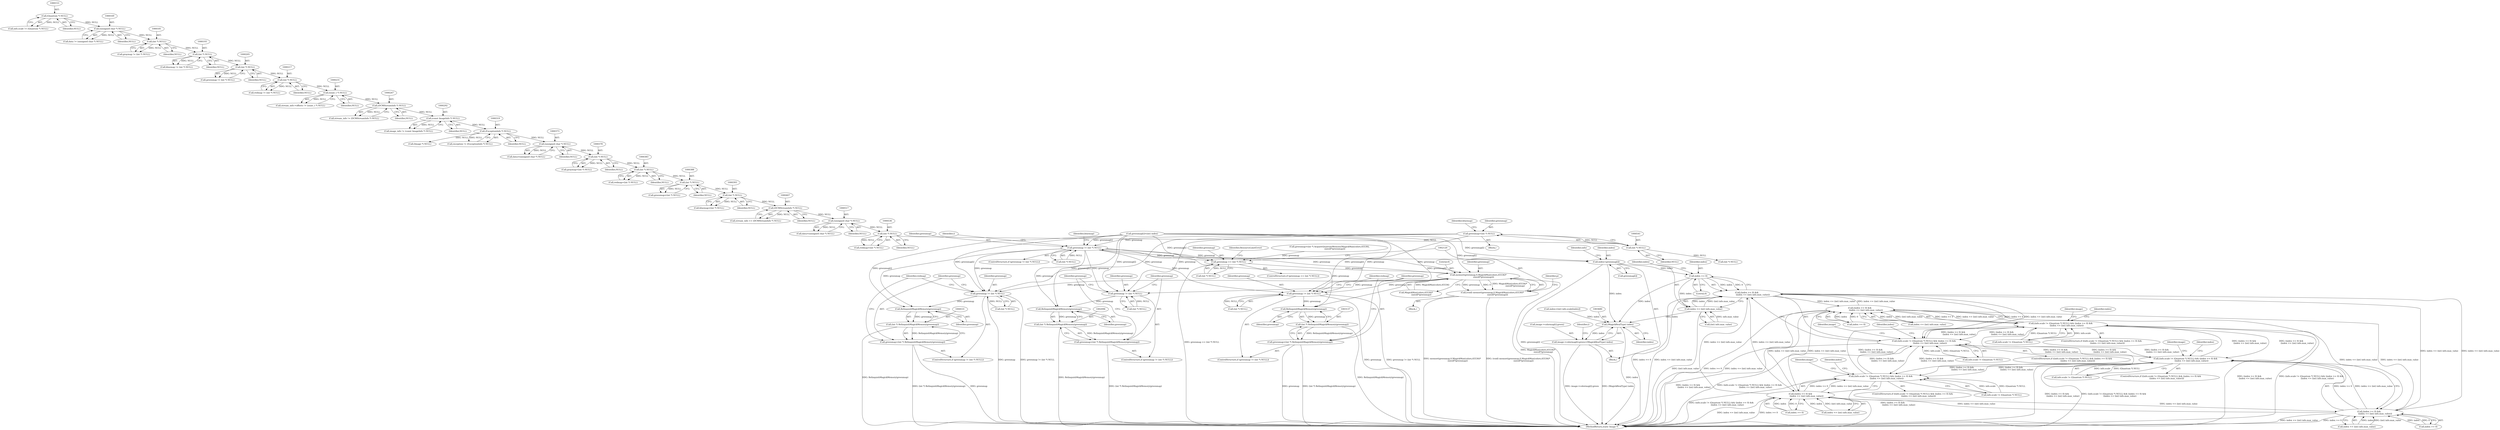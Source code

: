 digraph "0_ImageMagick_16916c8979c32765c542e216b31cee2671b7afe7@pointer" {
"1000538" [label="(Call,greenmap=(int *) NULL)"];
"1000540" [label="(Call,(int *) NULL)"];
"1000535" [label="(Call,(int *) NULL)"];
"1000516" [label="(Call,(unsigned char *) NULL)"];
"1000406" [label="(Call,(DCMStreamInfo *) NULL)"];
"1000392" [label="(Call,(int *) NULL)"];
"1000387" [label="(Call,(int *) NULL)"];
"1000382" [label="(Call,(int *) NULL)"];
"1000377" [label="(Call,(int *) NULL)"];
"1000372" [label="(Call,(unsigned char *) NULL)"];
"1000318" [label="(Call,(ExceptionInfo *) NULL)"];
"1000291" [label="(Call,(const ImageInfo *) NULL)"];
"1000246" [label="(Call,(DCMStreamInfo *) NULL)"];
"1000230" [label="(Call,(ssize_t *) NULL)"];
"1000216" [label="(Call,(int *) NULL)"];
"1000204" [label="(Call,(int *) NULL)"];
"1000192" [label="(Call,(int *) NULL)"];
"1000180" [label="(Call,(int *) NULL)"];
"1000168" [label="(Call,(unsigned char *) NULL)"];
"1000152" [label="(Call,(Quantum *) NULL)"];
"1002088" [label="(Call,greenmap != (int *) NULL)"];
"1002097" [label="(Call,RelinquishMagickMemory(greenmap))"];
"1002095" [label="(Call,(int *) RelinquishMagickMemory(greenmap))"];
"1002093" [label="(Call,greenmap=(int *) RelinquishMagickMemory(greenmap))"];
"1003129" [label="(Call,greenmap != (int *) NULL)"];
"1003138" [label="(Call,RelinquishMagickMemory(greenmap))"];
"1003136" [label="(Call,(int *) RelinquishMagickMemory(greenmap))"];
"1003134" [label="(Call,greenmap=(int *) RelinquishMagickMemory(greenmap))"];
"1003620" [label="(Call,greenmap != (int *) NULL)"];
"1002111" [label="(Call,greenmap == (int *) NULL)"];
"1002121" [label="(Call,memset(greenmap,0,MagickMax(colors,65536)*\n                sizeof(*greenmap)))"];
"1002119" [label="(Call,(void) memset(greenmap,0,MagickMax(colors,65536)*\n                sizeof(*greenmap)))"];
"1004523" [label="(Call,greenmap != (int *) NULL)"];
"1004532" [label="(Call,RelinquishMagickMemory(greenmap))"];
"1004530" [label="(Call,(int *) RelinquishMagickMemory(greenmap))"];
"1004528" [label="(Call,greenmap=(int *) RelinquishMagickMemory(greenmap))"];
"1003637" [label="(Call,index=greenmap[i])"];
"1003652" [label="(Call,index >= 0)"];
"1003651" [label="(Call,(index >= 0) &&\n                  (index <= (int) info.max_value))"];
"1003588" [label="(Call,(index >= 0) &&\n                  (index <= (int) info.max_value))"];
"1003580" [label="(Call,(info.scale != (Quantum *) NULL) && (index >= 0) &&\n                  (index <= (int) info.max_value))"];
"1003643" [label="(Call,(info.scale != (Quantum *) NULL) && (index >= 0) &&\n                  (index <= (int) info.max_value))"];
"1003706" [label="(Call,(info.scale != (Quantum *) NULL) && (index >= 0) &&\n                  (index <= (int) info.max_value))"];
"1003769" [label="(Call,(info.scale != (Quantum *) NULL) && (index >= 0) &&\n                  (index <= (int) info.max_value))"];
"1003714" [label="(Call,(index >= 0) &&\n                  (index <= (int) info.max_value))"];
"1003777" [label="(Call,(index >= 0) &&\n                  (index <= (int) info.max_value))"];
"1003655" [label="(Call,index <= (int) info.max_value)"];
"1003679" [label="(Call,(MagickRealType) index)"];
"1003671" [label="(Call,image->colormap[i].green=(MagickRealType) index)"];
"1000408" [label="(Identifier,NULL)"];
"1003639" [label="(Call,greenmap[i])"];
"1000180" [label="(Call,(int *) NULL)"];
"1000226" [label="(Call,stream_info->offsets != (ssize_t *) NULL)"];
"1000232" [label="(Identifier,NULL)"];
"1003637" [label="(Call,index=greenmap[i])"];
"1003768" [label="(ControlStructure,if ((info.scale != (Quantum *) NULL) && (index >= 0) &&\n                  (index <= (int) info.max_value)))"];
"1000540" [label="(Call,(int *) NULL)"];
"1003715" [label="(Call,index >= 0)"];
"1000544" [label="(Identifier,bluemap)"];
"1000392" [label="(Call,(int *) NULL)"];
"1003738" [label="(Identifier,image)"];
"1002094" [label="(Identifier,greenmap)"];
"1003621" [label="(Identifier,greenmap)"];
"1002090" [label="(Call,(int *) NULL)"];
"1002066" [label="(Block,)"];
"1003652" [label="(Call,index >= 0)"];
"1000318" [label="(Call,(ExceptionInfo *) NULL)"];
"1004530" [label="(Call,(int *) RelinquishMagickMemory(greenmap))"];
"1002179" [label="(Call,greenmap[i]=(int) index)"];
"1000168" [label="(Call,(unsigned char *) NULL)"];
"1002119" [label="(Call,(void) memset(greenmap,0,MagickMax(colors,65536)*\n                sizeof(*greenmap)))"];
"1003679" [label="(Call,(MagickRealType) index)"];
"1003675" [label="(Identifier,image)"];
"1004524" [label="(Identifier,greenmap)"];
"1002087" [label="(ControlStructure,if (greenmap != (int *) NULL))"];
"1003135" [label="(Identifier,greenmap)"];
"1000545" [label="(Call,(int *) NULL)"];
"1003139" [label="(Identifier,greenmap)"];
"1000379" [label="(Identifier,NULL)"];
"1002132" [label="(Identifier,p)"];
"1004528" [label="(Call,greenmap=(int *) RelinquishMagickMemory(greenmap))"];
"1000406" [label="(Call,(DCMStreamInfo *) NULL)"];
"1000384" [label="(Identifier,NULL)"];
"1003622" [label="(Call,(int *) NULL)"];
"1003726" [label="(Identifier,index)"];
"1000385" [label="(Call,greenmap=(int *) NULL)"];
"1000216" [label="(Call,(int *) NULL)"];
"1003619" [label="(ControlStructure,if (greenmap != (int *) NULL))"];
"1003707" [label="(Call,info.scale != (Quantum *) NULL)"];
"1000537" [label="(Identifier,NULL)"];
"1003581" [label="(Call,info.scale != (Quantum *) NULL)"];
"1000542" [label="(Identifier,NULL)"];
"1000514" [label="(Call,data=(unsigned char *) NULL)"];
"1004532" [label="(Call,RelinquishMagickMemory(greenmap))"];
"1003600" [label="(Identifier,index)"];
"1003714" [label="(Call,(index >= 0) &&\n                  (index <= (int) info.max_value))"];
"1002099" [label="(Call,greenmap=(int *) AcquireQuantumMemory(MagickMax(colors,65536),\n                sizeof(*greenmap)))"];
"1000377" [label="(Call,(int *) NULL)"];
"1003672" [label="(Call,image->colormap[i].green)"];
"1002088" [label="(Call,greenmap != (int *) NULL)"];
"1002123" [label="(Literal,0)"];
"1003627" [label="(Identifier,i)"];
"1000404" [label="(Call,stream_info == (DCMStreamInfo *) NULL)"];
"1003671" [label="(Call,image->colormap[i].green=(MagickRealType) index)"];
"1000170" [label="(Identifier,NULL)"];
"1000154" [label="(Identifier,NULL)"];
"1000246" [label="(Call,(DCMStreamInfo *) NULL)"];
"1000387" [label="(Call,(int *) NULL)"];
"1000291" [label="(Call,(const ImageInfo *) NULL)"];
"1002121" [label="(Call,memset(greenmap,0,MagickMax(colors,65536)*\n                sizeof(*greenmap)))"];
"1003130" [label="(Identifier,greenmap)"];
"1000389" [label="(Identifier,NULL)"];
"1000375" [label="(Call,graymap=(int *) NULL)"];
"1003620" [label="(Call,greenmap != (int *) NULL)"];
"1003589" [label="(Call,index >= 0)"];
"1000192" [label="(Call,(int *) NULL)"];
"1003663" [label="(Identifier,index)"];
"1000244" [label="(Call,stream_info != (DCMStreamInfo *) NULL)"];
"1003801" [label="(Identifier,image)"];
"1003646" [label="(Identifier,info)"];
"1003579" [label="(ControlStructure,if ((info.scale != (Quantum *) NULL) && (index >= 0) &&\n                  (index <= (int) info.max_value)))"];
"1000190" [label="(Call,bluemap != (int *) NULL)"];
"1000202" [label="(Call,greenmap != (int *) NULL)"];
"1004522" [label="(ControlStructure,if (greenmap != (int *) NULL))"];
"1000218" [label="(Identifier,NULL)"];
"1000320" [label="(Identifier,NULL)"];
"1003142" [label="(Identifier,redmap)"];
"1000182" [label="(Identifier,NULL)"];
"1003592" [label="(Call,index <= (int) info.max_value)"];
"1003128" [label="(ControlStructure,if (greenmap != (int *) NULL))"];
"1002122" [label="(Identifier,greenmap)"];
"1003138" [label="(Call,RelinquishMagickMemory(greenmap))"];
"1003134" [label="(Call,greenmap=(int *) RelinquishMagickMemory(greenmap))"];
"1000394" [label="(Identifier,NULL)"];
"1000206" [label="(Identifier,NULL)"];
"1000372" [label="(Call,(unsigned char *) NULL)"];
"1000518" [label="(Identifier,NULL)"];
"1000382" [label="(Call,(int *) NULL)"];
"1003681" [label="(Identifier,index)"];
"1000380" [label="(Call,redmap=(int *) NULL)"];
"1002097" [label="(Call,RelinquishMagickMemory(greenmap))"];
"1003657" [label="(Call,(int) info.max_value)"];
"1000533" [label="(Call,redmap=(int *) NULL)"];
"1003789" [label="(Identifier,index)"];
"1003638" [label="(Identifier,index)"];
"1003642" [label="(ControlStructure,if ((info.scale != (Quantum *) NULL) && (index >= 0) &&\n                  (index <= (int) info.max_value)))"];
"1000214" [label="(Call,redmap != (int *) NULL)"];
"1003781" [label="(Call,index <= (int) info.max_value)"];
"1002095" [label="(Call,(int *) RelinquishMagickMemory(greenmap))"];
"1003654" [label="(Literal,0)"];
"1003651" [label="(Call,(index >= 0) &&\n                  (index <= (int) info.max_value))"];
"1000178" [label="(Call,graymap != (int *) NULL)"];
"1000166" [label="(Call,data != (unsigned char *) NULL)"];
"1000148" [label="(Call,info.scale != (Quantum *) NULL)"];
"1002093" [label="(Call,greenmap=(int *) RelinquishMagickMemory(greenmap))"];
"1000538" [label="(Call,greenmap=(int *) NULL)"];
"1003131" [label="(Call,(int *) NULL)"];
"1003706" [label="(Call,(info.scale != (Quantum *) NULL) && (index >= 0) &&\n                  (index <= (int) info.max_value))"];
"1000516" [label="(Call,(unsigned char *) NULL)"];
"1003705" [label="(ControlStructure,if ((info.scale != (Quantum *) NULL) && (index >= 0) &&\n                  (index <= (int) info.max_value)))"];
"1003777" [label="(Call,(index >= 0) &&\n                  (index <= (int) info.max_value))"];
"1003636" [label="(Block,)"];
"1002100" [label="(Identifier,greenmap)"];
"1002110" [label="(ControlStructure,if (greenmap == (int *) NULL))"];
"1003643" [label="(Call,(info.scale != (Quantum *) NULL) && (index >= 0) &&\n                  (index <= (int) info.max_value))"];
"1003580" [label="(Call,(info.scale != (Quantum *) NULL) && (index >= 0) &&\n                  (index <= (int) info.max_value))"];
"1000370" [label="(Call,data=(unsigned char *) NULL)"];
"1002098" [label="(Identifier,greenmap)"];
"1000374" [label="(Identifier,NULL)"];
"1002112" [label="(Identifier,greenmap)"];
"1000230" [label="(Call,(ssize_t *) NULL)"];
"1000204" [label="(Call,(int *) NULL)"];
"1003655" [label="(Call,index <= (int) info.max_value)"];
"1003769" [label="(Call,(info.scale != (Quantum *) NULL) && (index >= 0) &&\n                  (index <= (int) info.max_value))"];
"1000539" [label="(Identifier,greenmap)"];
"1003778" [label="(Call,index >= 0)"];
"1003656" [label="(Identifier,index)"];
"1004523" [label="(Call,greenmap != (int *) NULL)"];
"1000194" [label="(Identifier,NULL)"];
"1000145" [label="(Block,)"];
"1003662" [label="(Call,index=(int) info.scale[index])"];
"1002111" [label="(Call,greenmap == (int *) NULL)"];
"1003684" [label="(Identifier,bluemap)"];
"1004533" [label="(Identifier,greenmap)"];
"1003635" [label="(Identifier,i)"];
"1003129" [label="(Call,greenmap != (int *) NULL)"];
"1002124" [label="(Call,MagickMax(colors,65536)*\n                sizeof(*greenmap))"];
"1004525" [label="(Call,(int *) NULL)"];
"1002117" [label="(Identifier,ResourceLimitError)"];
"1004529" [label="(Identifier,greenmap)"];
"1000535" [label="(Call,(int *) NULL)"];
"1003612" [label="(Identifier,image)"];
"1000289" [label="(Call,image_info != (const ImageInfo *) NULL)"];
"1004568" [label="(MethodReturn,static Image *)"];
"1000390" [label="(Call,bluemap=(int *) NULL)"];
"1000349" [label="(Call,(Image *) NULL)"];
"1003136" [label="(Call,(int *) RelinquishMagickMemory(greenmap))"];
"1000316" [label="(Call,exception != (ExceptionInfo *) NULL)"];
"1000248" [label="(Identifier,NULL)"];
"1000293" [label="(Identifier,NULL)"];
"1002089" [label="(Identifier,greenmap)"];
"1002113" [label="(Call,(int *) NULL)"];
"1003644" [label="(Call,info.scale != (Quantum *) NULL)"];
"1003653" [label="(Identifier,index)"];
"1003588" [label="(Call,(index >= 0) &&\n                  (index <= (int) info.max_value))"];
"1003718" [label="(Call,index <= (int) info.max_value)"];
"1004536" [label="(Identifier,redmap)"];
"1000152" [label="(Call,(Quantum *) NULL)"];
"1003770" [label="(Call,info.scale != (Quantum *) NULL)"];
"1000538" -> "1000145"  [label="AST: "];
"1000538" -> "1000540"  [label="CFG: "];
"1000539" -> "1000538"  [label="AST: "];
"1000540" -> "1000538"  [label="AST: "];
"1000544" -> "1000538"  [label="CFG: "];
"1000540" -> "1000538"  [label="DDG: NULL"];
"1000538" -> "1002088"  [label="DDG: greenmap"];
"1000538" -> "1003129"  [label="DDG: greenmap"];
"1000538" -> "1003620"  [label="DDG: greenmap"];
"1000538" -> "1004523"  [label="DDG: greenmap"];
"1000540" -> "1000542"  [label="CFG: "];
"1000541" -> "1000540"  [label="AST: "];
"1000542" -> "1000540"  [label="AST: "];
"1000535" -> "1000540"  [label="DDG: NULL"];
"1000540" -> "1000545"  [label="DDG: NULL"];
"1000535" -> "1000533"  [label="AST: "];
"1000535" -> "1000537"  [label="CFG: "];
"1000536" -> "1000535"  [label="AST: "];
"1000537" -> "1000535"  [label="AST: "];
"1000533" -> "1000535"  [label="CFG: "];
"1000535" -> "1000533"  [label="DDG: NULL"];
"1000516" -> "1000535"  [label="DDG: NULL"];
"1000516" -> "1000514"  [label="AST: "];
"1000516" -> "1000518"  [label="CFG: "];
"1000517" -> "1000516"  [label="AST: "];
"1000518" -> "1000516"  [label="AST: "];
"1000514" -> "1000516"  [label="CFG: "];
"1000516" -> "1000514"  [label="DDG: NULL"];
"1000406" -> "1000516"  [label="DDG: NULL"];
"1000406" -> "1000404"  [label="AST: "];
"1000406" -> "1000408"  [label="CFG: "];
"1000407" -> "1000406"  [label="AST: "];
"1000408" -> "1000406"  [label="AST: "];
"1000404" -> "1000406"  [label="CFG: "];
"1000406" -> "1000404"  [label="DDG: NULL"];
"1000392" -> "1000406"  [label="DDG: NULL"];
"1000392" -> "1000390"  [label="AST: "];
"1000392" -> "1000394"  [label="CFG: "];
"1000393" -> "1000392"  [label="AST: "];
"1000394" -> "1000392"  [label="AST: "];
"1000390" -> "1000392"  [label="CFG: "];
"1000392" -> "1000390"  [label="DDG: NULL"];
"1000387" -> "1000392"  [label="DDG: NULL"];
"1000387" -> "1000385"  [label="AST: "];
"1000387" -> "1000389"  [label="CFG: "];
"1000388" -> "1000387"  [label="AST: "];
"1000389" -> "1000387"  [label="AST: "];
"1000385" -> "1000387"  [label="CFG: "];
"1000387" -> "1000385"  [label="DDG: NULL"];
"1000382" -> "1000387"  [label="DDG: NULL"];
"1000382" -> "1000380"  [label="AST: "];
"1000382" -> "1000384"  [label="CFG: "];
"1000383" -> "1000382"  [label="AST: "];
"1000384" -> "1000382"  [label="AST: "];
"1000380" -> "1000382"  [label="CFG: "];
"1000382" -> "1000380"  [label="DDG: NULL"];
"1000377" -> "1000382"  [label="DDG: NULL"];
"1000377" -> "1000375"  [label="AST: "];
"1000377" -> "1000379"  [label="CFG: "];
"1000378" -> "1000377"  [label="AST: "];
"1000379" -> "1000377"  [label="AST: "];
"1000375" -> "1000377"  [label="CFG: "];
"1000377" -> "1000375"  [label="DDG: NULL"];
"1000372" -> "1000377"  [label="DDG: NULL"];
"1000372" -> "1000370"  [label="AST: "];
"1000372" -> "1000374"  [label="CFG: "];
"1000373" -> "1000372"  [label="AST: "];
"1000374" -> "1000372"  [label="AST: "];
"1000370" -> "1000372"  [label="CFG: "];
"1000372" -> "1000370"  [label="DDG: NULL"];
"1000318" -> "1000372"  [label="DDG: NULL"];
"1000318" -> "1000316"  [label="AST: "];
"1000318" -> "1000320"  [label="CFG: "];
"1000319" -> "1000318"  [label="AST: "];
"1000320" -> "1000318"  [label="AST: "];
"1000316" -> "1000318"  [label="CFG: "];
"1000318" -> "1000316"  [label="DDG: NULL"];
"1000291" -> "1000318"  [label="DDG: NULL"];
"1000318" -> "1000349"  [label="DDG: NULL"];
"1000291" -> "1000289"  [label="AST: "];
"1000291" -> "1000293"  [label="CFG: "];
"1000292" -> "1000291"  [label="AST: "];
"1000293" -> "1000291"  [label="AST: "];
"1000289" -> "1000291"  [label="CFG: "];
"1000291" -> "1000289"  [label="DDG: NULL"];
"1000246" -> "1000291"  [label="DDG: NULL"];
"1000246" -> "1000244"  [label="AST: "];
"1000246" -> "1000248"  [label="CFG: "];
"1000247" -> "1000246"  [label="AST: "];
"1000248" -> "1000246"  [label="AST: "];
"1000244" -> "1000246"  [label="CFG: "];
"1000246" -> "1000244"  [label="DDG: NULL"];
"1000230" -> "1000246"  [label="DDG: NULL"];
"1000230" -> "1000226"  [label="AST: "];
"1000230" -> "1000232"  [label="CFG: "];
"1000231" -> "1000230"  [label="AST: "];
"1000232" -> "1000230"  [label="AST: "];
"1000226" -> "1000230"  [label="CFG: "];
"1000230" -> "1000226"  [label="DDG: NULL"];
"1000216" -> "1000230"  [label="DDG: NULL"];
"1000216" -> "1000214"  [label="AST: "];
"1000216" -> "1000218"  [label="CFG: "];
"1000217" -> "1000216"  [label="AST: "];
"1000218" -> "1000216"  [label="AST: "];
"1000214" -> "1000216"  [label="CFG: "];
"1000216" -> "1000214"  [label="DDG: NULL"];
"1000204" -> "1000216"  [label="DDG: NULL"];
"1000204" -> "1000202"  [label="AST: "];
"1000204" -> "1000206"  [label="CFG: "];
"1000205" -> "1000204"  [label="AST: "];
"1000206" -> "1000204"  [label="AST: "];
"1000202" -> "1000204"  [label="CFG: "];
"1000204" -> "1000202"  [label="DDG: NULL"];
"1000192" -> "1000204"  [label="DDG: NULL"];
"1000192" -> "1000190"  [label="AST: "];
"1000192" -> "1000194"  [label="CFG: "];
"1000193" -> "1000192"  [label="AST: "];
"1000194" -> "1000192"  [label="AST: "];
"1000190" -> "1000192"  [label="CFG: "];
"1000192" -> "1000190"  [label="DDG: NULL"];
"1000180" -> "1000192"  [label="DDG: NULL"];
"1000180" -> "1000178"  [label="AST: "];
"1000180" -> "1000182"  [label="CFG: "];
"1000181" -> "1000180"  [label="AST: "];
"1000182" -> "1000180"  [label="AST: "];
"1000178" -> "1000180"  [label="CFG: "];
"1000180" -> "1000178"  [label="DDG: NULL"];
"1000168" -> "1000180"  [label="DDG: NULL"];
"1000168" -> "1000166"  [label="AST: "];
"1000168" -> "1000170"  [label="CFG: "];
"1000169" -> "1000168"  [label="AST: "];
"1000170" -> "1000168"  [label="AST: "];
"1000166" -> "1000168"  [label="CFG: "];
"1000168" -> "1000166"  [label="DDG: NULL"];
"1000152" -> "1000168"  [label="DDG: NULL"];
"1000152" -> "1000148"  [label="AST: "];
"1000152" -> "1000154"  [label="CFG: "];
"1000153" -> "1000152"  [label="AST: "];
"1000154" -> "1000152"  [label="AST: "];
"1000148" -> "1000152"  [label="CFG: "];
"1000152" -> "1000148"  [label="DDG: NULL"];
"1002088" -> "1002087"  [label="AST: "];
"1002088" -> "1002090"  [label="CFG: "];
"1002089" -> "1002088"  [label="AST: "];
"1002090" -> "1002088"  [label="AST: "];
"1002094" -> "1002088"  [label="CFG: "];
"1002100" -> "1002088"  [label="CFG: "];
"1002179" -> "1002088"  [label="DDG: greenmap[i]"];
"1002121" -> "1002088"  [label="DDG: greenmap"];
"1003620" -> "1002088"  [label="DDG: greenmap"];
"1002090" -> "1002088"  [label="DDG: NULL"];
"1002088" -> "1002097"  [label="DDG: greenmap"];
"1002097" -> "1002095"  [label="AST: "];
"1002097" -> "1002098"  [label="CFG: "];
"1002098" -> "1002097"  [label="AST: "];
"1002095" -> "1002097"  [label="CFG: "];
"1002097" -> "1002095"  [label="DDG: greenmap"];
"1002179" -> "1002097"  [label="DDG: greenmap[i]"];
"1003620" -> "1002097"  [label="DDG: greenmap"];
"1002095" -> "1002093"  [label="AST: "];
"1002096" -> "1002095"  [label="AST: "];
"1002093" -> "1002095"  [label="CFG: "];
"1002095" -> "1004568"  [label="DDG: RelinquishMagickMemory(greenmap)"];
"1002095" -> "1002093"  [label="DDG: RelinquishMagickMemory(greenmap)"];
"1002093" -> "1002087"  [label="AST: "];
"1002094" -> "1002093"  [label="AST: "];
"1002100" -> "1002093"  [label="CFG: "];
"1002093" -> "1004568"  [label="DDG: (int *) RelinquishMagickMemory(greenmap)"];
"1003129" -> "1003128"  [label="AST: "];
"1003129" -> "1003131"  [label="CFG: "];
"1003130" -> "1003129"  [label="AST: "];
"1003131" -> "1003129"  [label="AST: "];
"1003135" -> "1003129"  [label="CFG: "];
"1003142" -> "1003129"  [label="CFG: "];
"1003129" -> "1004568"  [label="DDG: greenmap"];
"1003129" -> "1004568"  [label="DDG: greenmap != (int *) NULL"];
"1002179" -> "1003129"  [label="DDG: greenmap[i]"];
"1002121" -> "1003129"  [label="DDG: greenmap"];
"1003620" -> "1003129"  [label="DDG: greenmap"];
"1003131" -> "1003129"  [label="DDG: NULL"];
"1003129" -> "1003138"  [label="DDG: greenmap"];
"1003138" -> "1003136"  [label="AST: "];
"1003138" -> "1003139"  [label="CFG: "];
"1003139" -> "1003138"  [label="AST: "];
"1003136" -> "1003138"  [label="CFG: "];
"1003138" -> "1003136"  [label="DDG: greenmap"];
"1002179" -> "1003138"  [label="DDG: greenmap[i]"];
"1003620" -> "1003138"  [label="DDG: greenmap"];
"1003136" -> "1003134"  [label="AST: "];
"1003137" -> "1003136"  [label="AST: "];
"1003134" -> "1003136"  [label="CFG: "];
"1003136" -> "1004568"  [label="DDG: RelinquishMagickMemory(greenmap)"];
"1003136" -> "1003134"  [label="DDG: RelinquishMagickMemory(greenmap)"];
"1003134" -> "1003128"  [label="AST: "];
"1003135" -> "1003134"  [label="AST: "];
"1003142" -> "1003134"  [label="CFG: "];
"1003134" -> "1004568"  [label="DDG: (int *) RelinquishMagickMemory(greenmap)"];
"1003134" -> "1004568"  [label="DDG: greenmap"];
"1003620" -> "1003619"  [label="AST: "];
"1003620" -> "1003622"  [label="CFG: "];
"1003621" -> "1003620"  [label="AST: "];
"1003622" -> "1003620"  [label="AST: "];
"1003627" -> "1003620"  [label="CFG: "];
"1003684" -> "1003620"  [label="CFG: "];
"1003620" -> "1002111"  [label="DDG: greenmap"];
"1003620" -> "1002121"  [label="DDG: greenmap"];
"1002179" -> "1003620"  [label="DDG: greenmap[i]"];
"1002121" -> "1003620"  [label="DDG: greenmap"];
"1003622" -> "1003620"  [label="DDG: NULL"];
"1003620" -> "1003637"  [label="DDG: greenmap"];
"1003620" -> "1004523"  [label="DDG: greenmap"];
"1003620" -> "1004532"  [label="DDG: greenmap"];
"1002111" -> "1002110"  [label="AST: "];
"1002111" -> "1002113"  [label="CFG: "];
"1002112" -> "1002111"  [label="AST: "];
"1002113" -> "1002111"  [label="AST: "];
"1002117" -> "1002111"  [label="CFG: "];
"1002120" -> "1002111"  [label="CFG: "];
"1002111" -> "1004568"  [label="DDG: greenmap == (int *) NULL"];
"1002179" -> "1002111"  [label="DDG: greenmap[i]"];
"1002099" -> "1002111"  [label="DDG: greenmap"];
"1002113" -> "1002111"  [label="DDG: NULL"];
"1002111" -> "1002121"  [label="DDG: greenmap"];
"1002121" -> "1002119"  [label="AST: "];
"1002121" -> "1002124"  [label="CFG: "];
"1002122" -> "1002121"  [label="AST: "];
"1002123" -> "1002121"  [label="AST: "];
"1002124" -> "1002121"  [label="AST: "];
"1002119" -> "1002121"  [label="CFG: "];
"1002121" -> "1004568"  [label="DDG: MagickMax(colors,65536)*\n                sizeof(*greenmap)"];
"1002121" -> "1002119"  [label="DDG: greenmap"];
"1002121" -> "1002119"  [label="DDG: 0"];
"1002121" -> "1002119"  [label="DDG: MagickMax(colors,65536)*\n                sizeof(*greenmap)"];
"1002179" -> "1002121"  [label="DDG: greenmap[i]"];
"1002124" -> "1002121"  [label="DDG: MagickMax(colors,65536)"];
"1002121" -> "1004523"  [label="DDG: greenmap"];
"1002119" -> "1002066"  [label="AST: "];
"1002120" -> "1002119"  [label="AST: "];
"1002132" -> "1002119"  [label="CFG: "];
"1002119" -> "1004568"  [label="DDG: memset(greenmap,0,MagickMax(colors,65536)*\n                sizeof(*greenmap))"];
"1002119" -> "1004568"  [label="DDG: (void) memset(greenmap,0,MagickMax(colors,65536)*\n                sizeof(*greenmap))"];
"1004523" -> "1004522"  [label="AST: "];
"1004523" -> "1004525"  [label="CFG: "];
"1004524" -> "1004523"  [label="AST: "];
"1004525" -> "1004523"  [label="AST: "];
"1004529" -> "1004523"  [label="CFG: "];
"1004536" -> "1004523"  [label="CFG: "];
"1004523" -> "1004568"  [label="DDG: greenmap != (int *) NULL"];
"1004523" -> "1004568"  [label="DDG: greenmap"];
"1002179" -> "1004523"  [label="DDG: greenmap[i]"];
"1004525" -> "1004523"  [label="DDG: NULL"];
"1004523" -> "1004532"  [label="DDG: greenmap"];
"1004532" -> "1004530"  [label="AST: "];
"1004532" -> "1004533"  [label="CFG: "];
"1004533" -> "1004532"  [label="AST: "];
"1004530" -> "1004532"  [label="CFG: "];
"1004532" -> "1004530"  [label="DDG: greenmap"];
"1002179" -> "1004532"  [label="DDG: greenmap[i]"];
"1004530" -> "1004528"  [label="AST: "];
"1004531" -> "1004530"  [label="AST: "];
"1004528" -> "1004530"  [label="CFG: "];
"1004530" -> "1004568"  [label="DDG: RelinquishMagickMemory(greenmap)"];
"1004530" -> "1004528"  [label="DDG: RelinquishMagickMemory(greenmap)"];
"1004528" -> "1004522"  [label="AST: "];
"1004529" -> "1004528"  [label="AST: "];
"1004536" -> "1004528"  [label="CFG: "];
"1004528" -> "1004568"  [label="DDG: (int *) RelinquishMagickMemory(greenmap)"];
"1004528" -> "1004568"  [label="DDG: greenmap"];
"1003637" -> "1003636"  [label="AST: "];
"1003637" -> "1003639"  [label="CFG: "];
"1003638" -> "1003637"  [label="AST: "];
"1003639" -> "1003637"  [label="AST: "];
"1003646" -> "1003637"  [label="CFG: "];
"1003637" -> "1004568"  [label="DDG: greenmap[i]"];
"1002179" -> "1003637"  [label="DDG: greenmap[i]"];
"1003637" -> "1003652"  [label="DDG: index"];
"1003637" -> "1003679"  [label="DDG: index"];
"1003652" -> "1003651"  [label="AST: "];
"1003652" -> "1003654"  [label="CFG: "];
"1003653" -> "1003652"  [label="AST: "];
"1003654" -> "1003652"  [label="AST: "];
"1003656" -> "1003652"  [label="CFG: "];
"1003651" -> "1003652"  [label="CFG: "];
"1003652" -> "1003651"  [label="DDG: index"];
"1003652" -> "1003651"  [label="DDG: 0"];
"1003652" -> "1003655"  [label="DDG: index"];
"1003652" -> "1003679"  [label="DDG: index"];
"1003651" -> "1003643"  [label="AST: "];
"1003651" -> "1003655"  [label="CFG: "];
"1003655" -> "1003651"  [label="AST: "];
"1003643" -> "1003651"  [label="CFG: "];
"1003651" -> "1004568"  [label="DDG: index >= 0"];
"1003651" -> "1004568"  [label="DDG: index <= (int) info.max_value"];
"1003651" -> "1003588"  [label="DDG: index <= (int) info.max_value"];
"1003651" -> "1003643"  [label="DDG: index >= 0"];
"1003651" -> "1003643"  [label="DDG: index <= (int) info.max_value"];
"1003655" -> "1003651"  [label="DDG: index"];
"1003655" -> "1003651"  [label="DDG: (int) info.max_value"];
"1003588" -> "1003651"  [label="DDG: index <= (int) info.max_value"];
"1003777" -> "1003651"  [label="DDG: index <= (int) info.max_value"];
"1003714" -> "1003651"  [label="DDG: index <= (int) info.max_value"];
"1003651" -> "1003714"  [label="DDG: index <= (int) info.max_value"];
"1003651" -> "1003777"  [label="DDG: index <= (int) info.max_value"];
"1003588" -> "1003580"  [label="AST: "];
"1003588" -> "1003589"  [label="CFG: "];
"1003588" -> "1003592"  [label="CFG: "];
"1003589" -> "1003588"  [label="AST: "];
"1003592" -> "1003588"  [label="AST: "];
"1003580" -> "1003588"  [label="CFG: "];
"1003588" -> "1004568"  [label="DDG: index >= 0"];
"1003588" -> "1004568"  [label="DDG: index <= (int) info.max_value"];
"1003588" -> "1003580"  [label="DDG: index >= 0"];
"1003588" -> "1003580"  [label="DDG: index <= (int) info.max_value"];
"1003589" -> "1003588"  [label="DDG: index"];
"1003589" -> "1003588"  [label="DDG: 0"];
"1003777" -> "1003588"  [label="DDG: index <= (int) info.max_value"];
"1003714" -> "1003588"  [label="DDG: index <= (int) info.max_value"];
"1003592" -> "1003588"  [label="DDG: index"];
"1003592" -> "1003588"  [label="DDG: (int) info.max_value"];
"1003588" -> "1003714"  [label="DDG: index <= (int) info.max_value"];
"1003588" -> "1003777"  [label="DDG: index <= (int) info.max_value"];
"1003580" -> "1003579"  [label="AST: "];
"1003580" -> "1003581"  [label="CFG: "];
"1003581" -> "1003580"  [label="AST: "];
"1003600" -> "1003580"  [label="CFG: "];
"1003612" -> "1003580"  [label="CFG: "];
"1003580" -> "1004568"  [label="DDG: (index >= 0) &&\n                  (index <= (int) info.max_value)"];
"1003580" -> "1004568"  [label="DDG: (info.scale != (Quantum *) NULL) && (index >= 0) &&\n                  (index <= (int) info.max_value)"];
"1003581" -> "1003580"  [label="DDG: info.scale"];
"1003581" -> "1003580"  [label="DDG: (Quantum *) NULL"];
"1003706" -> "1003580"  [label="DDG: (index >= 0) &&\n                  (index <= (int) info.max_value)"];
"1003769" -> "1003580"  [label="DDG: (index >= 0) &&\n                  (index <= (int) info.max_value)"];
"1003643" -> "1003580"  [label="DDG: (index >= 0) &&\n                  (index <= (int) info.max_value)"];
"1003580" -> "1003643"  [label="DDG: (index >= 0) &&\n                  (index <= (int) info.max_value)"];
"1003580" -> "1003706"  [label="DDG: (index >= 0) &&\n                  (index <= (int) info.max_value)"];
"1003580" -> "1003769"  [label="DDG: (index >= 0) &&\n                  (index <= (int) info.max_value)"];
"1003643" -> "1003642"  [label="AST: "];
"1003643" -> "1003644"  [label="CFG: "];
"1003644" -> "1003643"  [label="AST: "];
"1003663" -> "1003643"  [label="CFG: "];
"1003675" -> "1003643"  [label="CFG: "];
"1003643" -> "1004568"  [label="DDG: (info.scale != (Quantum *) NULL) && (index >= 0) &&\n                  (index <= (int) info.max_value)"];
"1003643" -> "1004568"  [label="DDG: (index >= 0) &&\n                  (index <= (int) info.max_value)"];
"1003644" -> "1003643"  [label="DDG: info.scale"];
"1003644" -> "1003643"  [label="DDG: (Quantum *) NULL"];
"1003706" -> "1003643"  [label="DDG: (index >= 0) &&\n                  (index <= (int) info.max_value)"];
"1003769" -> "1003643"  [label="DDG: (index >= 0) &&\n                  (index <= (int) info.max_value)"];
"1003643" -> "1003706"  [label="DDG: (index >= 0) &&\n                  (index <= (int) info.max_value)"];
"1003643" -> "1003769"  [label="DDG: (index >= 0) &&\n                  (index <= (int) info.max_value)"];
"1003706" -> "1003705"  [label="AST: "];
"1003706" -> "1003707"  [label="CFG: "];
"1003706" -> "1003714"  [label="CFG: "];
"1003707" -> "1003706"  [label="AST: "];
"1003714" -> "1003706"  [label="AST: "];
"1003726" -> "1003706"  [label="CFG: "];
"1003738" -> "1003706"  [label="CFG: "];
"1003706" -> "1004568"  [label="DDG: (index >= 0) &&\n                  (index <= (int) info.max_value)"];
"1003706" -> "1004568"  [label="DDG: (info.scale != (Quantum *) NULL) && (index >= 0) &&\n                  (index <= (int) info.max_value)"];
"1003707" -> "1003706"  [label="DDG: info.scale"];
"1003707" -> "1003706"  [label="DDG: (Quantum *) NULL"];
"1003714" -> "1003706"  [label="DDG: index >= 0"];
"1003714" -> "1003706"  [label="DDG: index <= (int) info.max_value"];
"1003769" -> "1003706"  [label="DDG: (index >= 0) &&\n                  (index <= (int) info.max_value)"];
"1003706" -> "1003769"  [label="DDG: (index >= 0) &&\n                  (index <= (int) info.max_value)"];
"1003769" -> "1003768"  [label="AST: "];
"1003769" -> "1003770"  [label="CFG: "];
"1003769" -> "1003777"  [label="CFG: "];
"1003770" -> "1003769"  [label="AST: "];
"1003777" -> "1003769"  [label="AST: "];
"1003789" -> "1003769"  [label="CFG: "];
"1003801" -> "1003769"  [label="CFG: "];
"1003769" -> "1004568"  [label="DDG: (info.scale != (Quantum *) NULL) && (index >= 0) &&\n                  (index <= (int) info.max_value)"];
"1003769" -> "1004568"  [label="DDG: (index >= 0) &&\n                  (index <= (int) info.max_value)"];
"1003770" -> "1003769"  [label="DDG: info.scale"];
"1003770" -> "1003769"  [label="DDG: (Quantum *) NULL"];
"1003777" -> "1003769"  [label="DDG: index >= 0"];
"1003777" -> "1003769"  [label="DDG: index <= (int) info.max_value"];
"1003714" -> "1003715"  [label="CFG: "];
"1003714" -> "1003718"  [label="CFG: "];
"1003715" -> "1003714"  [label="AST: "];
"1003718" -> "1003714"  [label="AST: "];
"1003714" -> "1004568"  [label="DDG: index <= (int) info.max_value"];
"1003714" -> "1004568"  [label="DDG: index >= 0"];
"1003715" -> "1003714"  [label="DDG: index"];
"1003715" -> "1003714"  [label="DDG: 0"];
"1003777" -> "1003714"  [label="DDG: index <= (int) info.max_value"];
"1003718" -> "1003714"  [label="DDG: index"];
"1003718" -> "1003714"  [label="DDG: (int) info.max_value"];
"1003714" -> "1003777"  [label="DDG: index <= (int) info.max_value"];
"1003777" -> "1003778"  [label="CFG: "];
"1003777" -> "1003781"  [label="CFG: "];
"1003778" -> "1003777"  [label="AST: "];
"1003781" -> "1003777"  [label="AST: "];
"1003777" -> "1004568"  [label="DDG: index >= 0"];
"1003777" -> "1004568"  [label="DDG: index <= (int) info.max_value"];
"1003778" -> "1003777"  [label="DDG: index"];
"1003778" -> "1003777"  [label="DDG: 0"];
"1003781" -> "1003777"  [label="DDG: index"];
"1003781" -> "1003777"  [label="DDG: (int) info.max_value"];
"1003655" -> "1003657"  [label="CFG: "];
"1003656" -> "1003655"  [label="AST: "];
"1003657" -> "1003655"  [label="AST: "];
"1003655" -> "1004568"  [label="DDG: (int) info.max_value"];
"1003657" -> "1003655"  [label="DDG: info.max_value"];
"1003655" -> "1003679"  [label="DDG: index"];
"1003679" -> "1003671"  [label="AST: "];
"1003679" -> "1003681"  [label="CFG: "];
"1003680" -> "1003679"  [label="AST: "];
"1003681" -> "1003679"  [label="AST: "];
"1003671" -> "1003679"  [label="CFG: "];
"1003679" -> "1004568"  [label="DDG: index"];
"1003679" -> "1003671"  [label="DDG: index"];
"1003662" -> "1003679"  [label="DDG: index"];
"1003671" -> "1003636"  [label="AST: "];
"1003672" -> "1003671"  [label="AST: "];
"1003635" -> "1003671"  [label="CFG: "];
"1003671" -> "1004568"  [label="DDG: (MagickRealType) index"];
"1003671" -> "1004568"  [label="DDG: image->colormap[i].green"];
}
